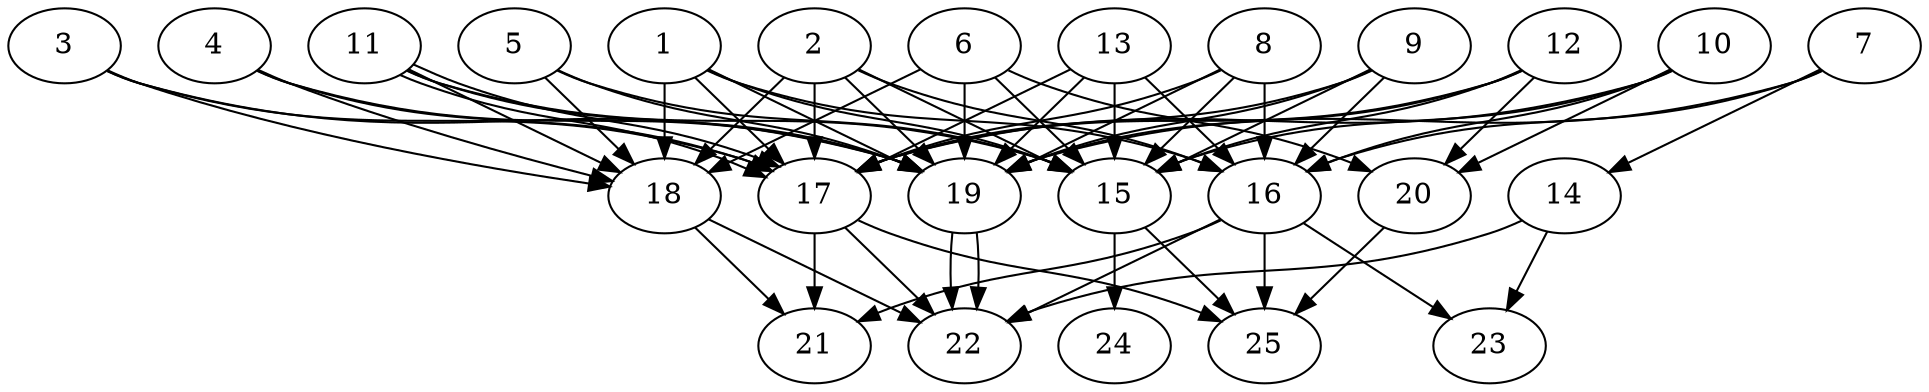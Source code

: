 // DAG automatically generated by daggen at Tue Aug  6 16:26:47 2019
// ./daggen --dot -n 25 --ccr 0.5 --fat 0.7 --regular 0.5 --density 0.9 --mindata 5242880 --maxdata 52428800 
digraph G {
  1 [size="90941440", alpha="0.11", expect_size="45470720"] 
  1 -> 15 [size ="45470720"]
  1 -> 16 [size ="45470720"]
  1 -> 17 [size ="45470720"]
  1 -> 18 [size ="45470720"]
  1 -> 19 [size ="45470720"]
  2 [size="73799680", alpha="0.08", expect_size="36899840"] 
  2 -> 15 [size ="36899840"]
  2 -> 16 [size ="36899840"]
  2 -> 17 [size ="36899840"]
  2 -> 18 [size ="36899840"]
  2 -> 19 [size ="36899840"]
  3 [size="84205568", alpha="0.13", expect_size="42102784"] 
  3 -> 17 [size ="42102784"]
  3 -> 18 [size ="42102784"]
  3 -> 19 [size ="42102784"]
  4 [size="65249280", alpha="0.12", expect_size="32624640"] 
  4 -> 17 [size ="32624640"]
  4 -> 18 [size ="32624640"]
  4 -> 19 [size ="32624640"]
  5 [size="74338304", alpha="0.03", expect_size="37169152"] 
  5 -> 15 [size ="37169152"]
  5 -> 18 [size ="37169152"]
  5 -> 19 [size ="37169152"]
  6 [size="79728640", alpha="0.06", expect_size="39864320"] 
  6 -> 15 [size ="39864320"]
  6 -> 18 [size ="39864320"]
  6 -> 19 [size ="39864320"]
  6 -> 20 [size ="39864320"]
  7 [size="45250560", alpha="0.08", expect_size="22625280"] 
  7 -> 14 [size ="22625280"]
  7 -> 16 [size ="22625280"]
  7 -> 19 [size ="22625280"]
  8 [size="73072640", alpha="0.11", expect_size="36536320"] 
  8 -> 15 [size ="36536320"]
  8 -> 16 [size ="36536320"]
  8 -> 17 [size ="36536320"]
  8 -> 19 [size ="36536320"]
  9 [size="19142656", alpha="0.14", expect_size="9571328"] 
  9 -> 15 [size ="9571328"]
  9 -> 16 [size ="9571328"]
  9 -> 17 [size ="9571328"]
  9 -> 19 [size ="9571328"]
  10 [size="49594368", alpha="0.01", expect_size="24797184"] 
  10 -> 15 [size ="24797184"]
  10 -> 16 [size ="24797184"]
  10 -> 17 [size ="24797184"]
  10 -> 20 [size ="24797184"]
  11 [size="39864320", alpha="0.14", expect_size="19932160"] 
  11 -> 15 [size ="19932160"]
  11 -> 17 [size ="19932160"]
  11 -> 17 [size ="19932160"]
  11 -> 18 [size ="19932160"]
  11 -> 19 [size ="19932160"]
  12 [size="92289024", alpha="0.19", expect_size="46144512"] 
  12 -> 15 [size ="46144512"]
  12 -> 17 [size ="46144512"]
  12 -> 19 [size ="46144512"]
  12 -> 20 [size ="46144512"]
  13 [size="33380352", alpha="0.06", expect_size="16690176"] 
  13 -> 15 [size ="16690176"]
  13 -> 16 [size ="16690176"]
  13 -> 17 [size ="16690176"]
  13 -> 19 [size ="16690176"]
  14 [size="92964864", alpha="0.01", expect_size="46482432"] 
  14 -> 22 [size ="46482432"]
  14 -> 23 [size ="46482432"]
  15 [size="55584768", alpha="0.20", expect_size="27792384"] 
  15 -> 24 [size ="27792384"]
  15 -> 25 [size ="27792384"]
  16 [size="71133184", alpha="0.18", expect_size="35566592"] 
  16 -> 21 [size ="35566592"]
  16 -> 22 [size ="35566592"]
  16 -> 23 [size ="35566592"]
  16 -> 25 [size ="35566592"]
  17 [size="99452928", alpha="0.14", expect_size="49726464"] 
  17 -> 21 [size ="49726464"]
  17 -> 22 [size ="49726464"]
  17 -> 25 [size ="49726464"]
  18 [size="41566208", alpha="0.08", expect_size="20783104"] 
  18 -> 21 [size ="20783104"]
  18 -> 22 [size ="20783104"]
  19 [size="91561984", alpha="0.04", expect_size="45780992"] 
  19 -> 22 [size ="45780992"]
  19 -> 22 [size ="45780992"]
  20 [size="63770624", alpha="0.01", expect_size="31885312"] 
  20 -> 25 [size ="31885312"]
  21 [size="66777088", alpha="0.14", expect_size="33388544"] 
  22 [size="38170624", alpha="0.00", expect_size="19085312"] 
  23 [size="34019328", alpha="0.03", expect_size="17009664"] 
  24 [size="63784960", alpha="0.17", expect_size="31892480"] 
  25 [size="70467584", alpha="0.04", expect_size="35233792"] 
}
